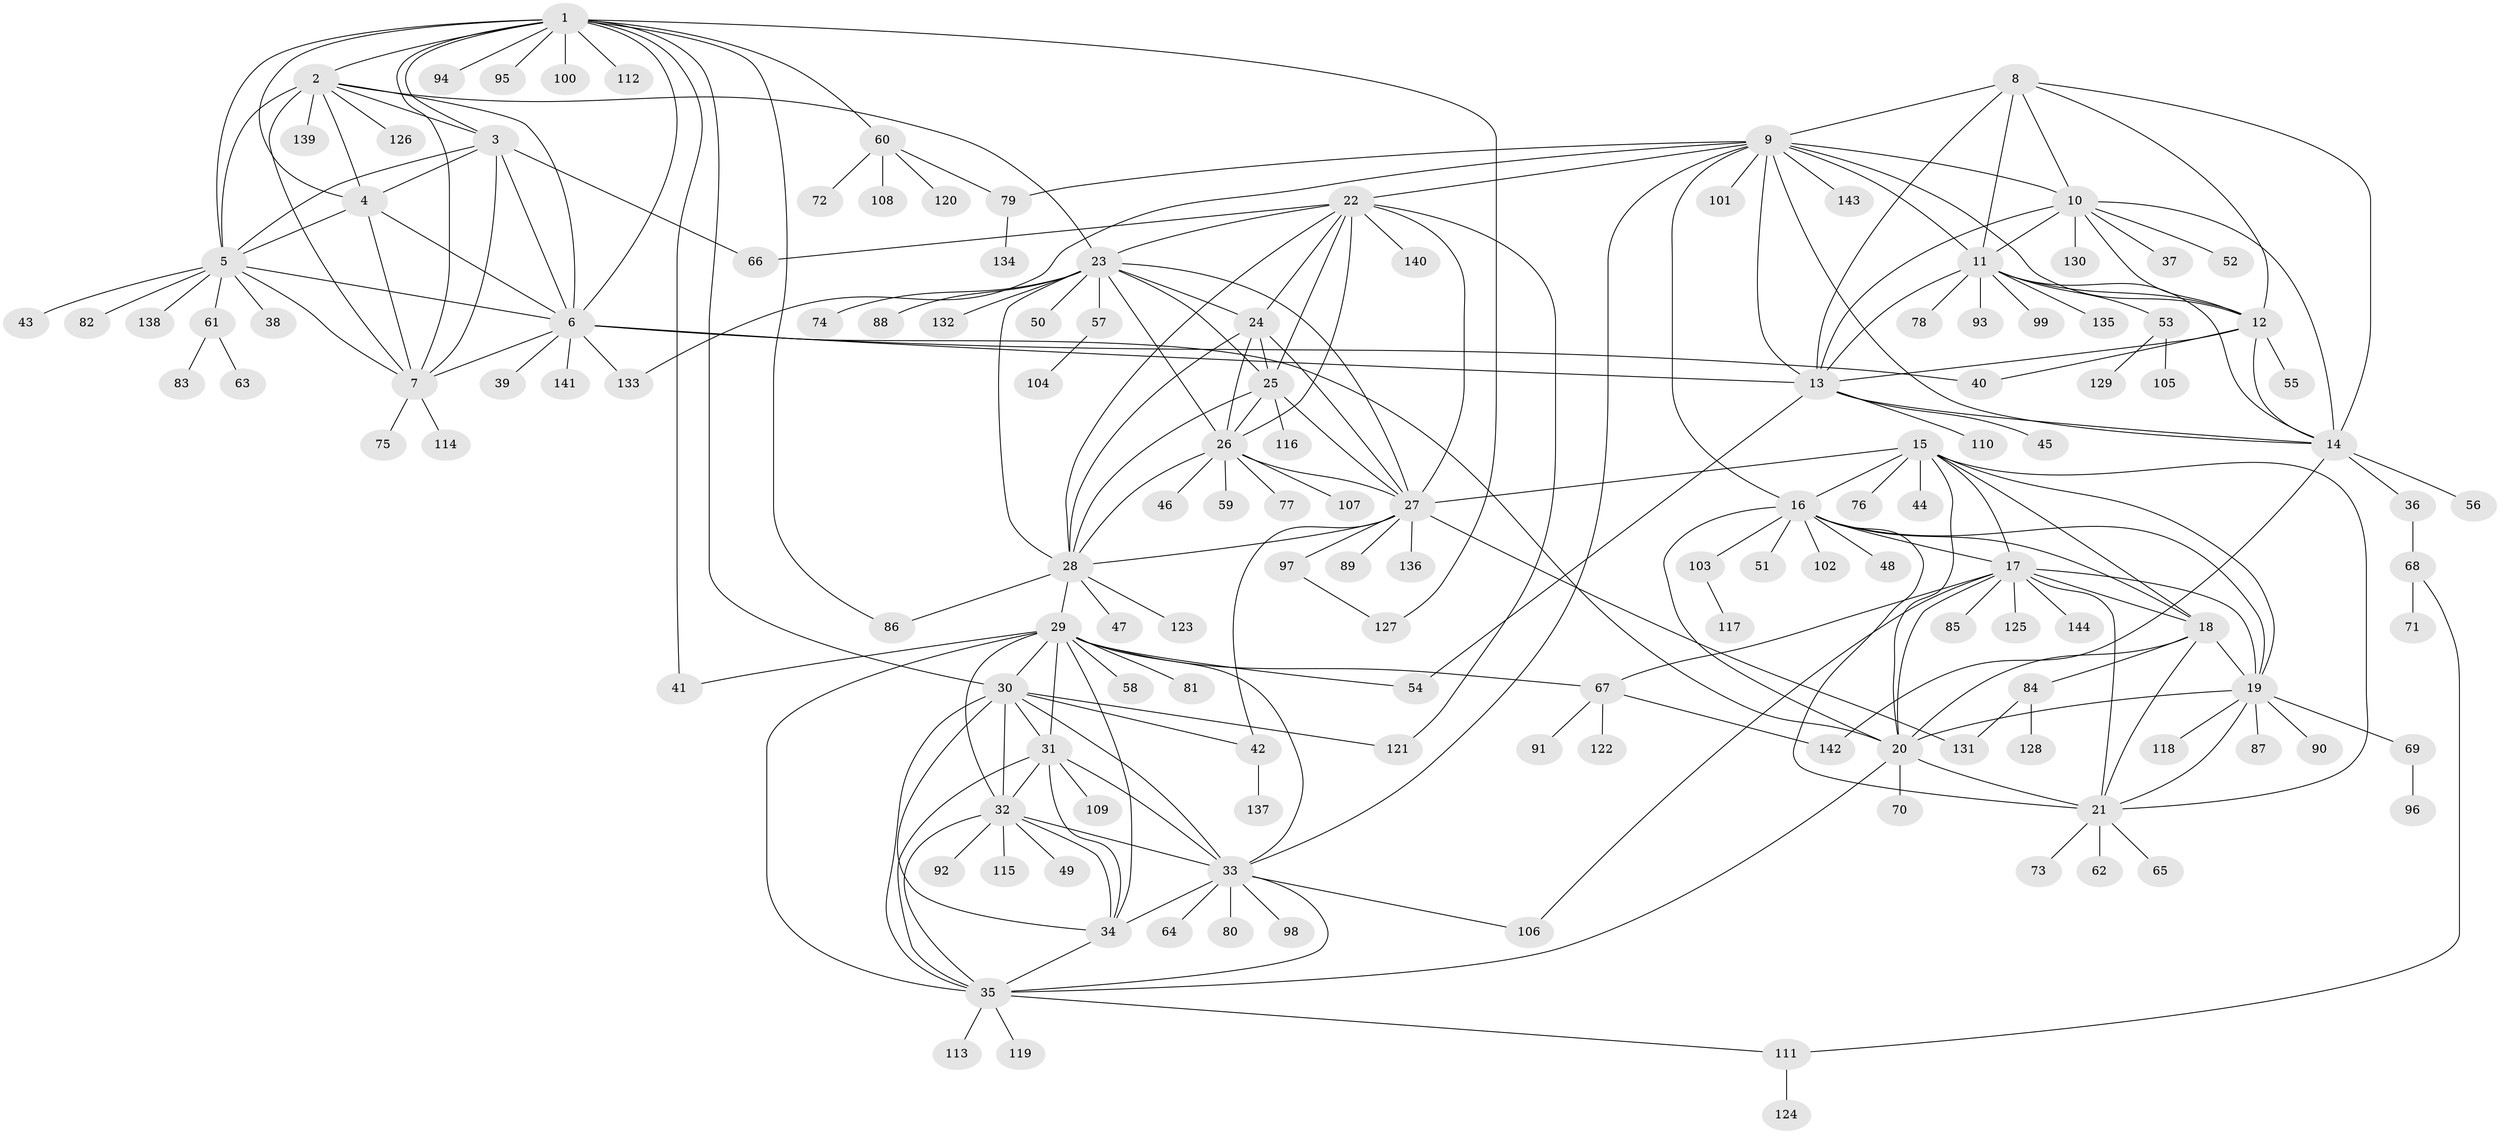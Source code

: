 // Generated by graph-tools (version 1.1) at 2025/26/03/09/25 03:26:34]
// undirected, 144 vertices, 239 edges
graph export_dot {
graph [start="1"]
  node [color=gray90,style=filled];
  1;
  2;
  3;
  4;
  5;
  6;
  7;
  8;
  9;
  10;
  11;
  12;
  13;
  14;
  15;
  16;
  17;
  18;
  19;
  20;
  21;
  22;
  23;
  24;
  25;
  26;
  27;
  28;
  29;
  30;
  31;
  32;
  33;
  34;
  35;
  36;
  37;
  38;
  39;
  40;
  41;
  42;
  43;
  44;
  45;
  46;
  47;
  48;
  49;
  50;
  51;
  52;
  53;
  54;
  55;
  56;
  57;
  58;
  59;
  60;
  61;
  62;
  63;
  64;
  65;
  66;
  67;
  68;
  69;
  70;
  71;
  72;
  73;
  74;
  75;
  76;
  77;
  78;
  79;
  80;
  81;
  82;
  83;
  84;
  85;
  86;
  87;
  88;
  89;
  90;
  91;
  92;
  93;
  94;
  95;
  96;
  97;
  98;
  99;
  100;
  101;
  102;
  103;
  104;
  105;
  106;
  107;
  108;
  109;
  110;
  111;
  112;
  113;
  114;
  115;
  116;
  117;
  118;
  119;
  120;
  121;
  122;
  123;
  124;
  125;
  126;
  127;
  128;
  129;
  130;
  131;
  132;
  133;
  134;
  135;
  136;
  137;
  138;
  139;
  140;
  141;
  142;
  143;
  144;
  1 -- 2;
  1 -- 3;
  1 -- 4;
  1 -- 5;
  1 -- 6;
  1 -- 7;
  1 -- 30;
  1 -- 41;
  1 -- 60;
  1 -- 86;
  1 -- 94;
  1 -- 95;
  1 -- 100;
  1 -- 112;
  1 -- 127;
  2 -- 3;
  2 -- 4;
  2 -- 5;
  2 -- 6;
  2 -- 7;
  2 -- 23;
  2 -- 126;
  2 -- 139;
  3 -- 4;
  3 -- 5;
  3 -- 6;
  3 -- 7;
  3 -- 66;
  4 -- 5;
  4 -- 6;
  4 -- 7;
  5 -- 6;
  5 -- 7;
  5 -- 38;
  5 -- 43;
  5 -- 61;
  5 -- 82;
  5 -- 138;
  6 -- 7;
  6 -- 13;
  6 -- 20;
  6 -- 39;
  6 -- 40;
  6 -- 133;
  6 -- 141;
  7 -- 75;
  7 -- 114;
  8 -- 9;
  8 -- 10;
  8 -- 11;
  8 -- 12;
  8 -- 13;
  8 -- 14;
  9 -- 10;
  9 -- 11;
  9 -- 12;
  9 -- 13;
  9 -- 14;
  9 -- 16;
  9 -- 22;
  9 -- 33;
  9 -- 79;
  9 -- 101;
  9 -- 133;
  9 -- 143;
  10 -- 11;
  10 -- 12;
  10 -- 13;
  10 -- 14;
  10 -- 37;
  10 -- 52;
  10 -- 130;
  11 -- 12;
  11 -- 13;
  11 -- 14;
  11 -- 53;
  11 -- 78;
  11 -- 93;
  11 -- 99;
  11 -- 135;
  12 -- 13;
  12 -- 14;
  12 -- 40;
  12 -- 55;
  13 -- 14;
  13 -- 45;
  13 -- 54;
  13 -- 110;
  14 -- 36;
  14 -- 56;
  14 -- 142;
  15 -- 16;
  15 -- 17;
  15 -- 18;
  15 -- 19;
  15 -- 20;
  15 -- 21;
  15 -- 27;
  15 -- 44;
  15 -- 76;
  16 -- 17;
  16 -- 18;
  16 -- 19;
  16 -- 20;
  16 -- 21;
  16 -- 48;
  16 -- 51;
  16 -- 102;
  16 -- 103;
  17 -- 18;
  17 -- 19;
  17 -- 20;
  17 -- 21;
  17 -- 67;
  17 -- 85;
  17 -- 106;
  17 -- 125;
  17 -- 144;
  18 -- 19;
  18 -- 20;
  18 -- 21;
  18 -- 84;
  19 -- 20;
  19 -- 21;
  19 -- 69;
  19 -- 87;
  19 -- 90;
  19 -- 118;
  20 -- 21;
  20 -- 35;
  20 -- 70;
  21 -- 62;
  21 -- 65;
  21 -- 73;
  22 -- 23;
  22 -- 24;
  22 -- 25;
  22 -- 26;
  22 -- 27;
  22 -- 28;
  22 -- 66;
  22 -- 121;
  22 -- 140;
  23 -- 24;
  23 -- 25;
  23 -- 26;
  23 -- 27;
  23 -- 28;
  23 -- 50;
  23 -- 57;
  23 -- 74;
  23 -- 88;
  23 -- 132;
  24 -- 25;
  24 -- 26;
  24 -- 27;
  24 -- 28;
  25 -- 26;
  25 -- 27;
  25 -- 28;
  25 -- 116;
  26 -- 27;
  26 -- 28;
  26 -- 46;
  26 -- 59;
  26 -- 77;
  26 -- 107;
  27 -- 28;
  27 -- 42;
  27 -- 89;
  27 -- 97;
  27 -- 131;
  27 -- 136;
  28 -- 29;
  28 -- 47;
  28 -- 86;
  28 -- 123;
  29 -- 30;
  29 -- 31;
  29 -- 32;
  29 -- 33;
  29 -- 34;
  29 -- 35;
  29 -- 41;
  29 -- 54;
  29 -- 58;
  29 -- 67;
  29 -- 81;
  30 -- 31;
  30 -- 32;
  30 -- 33;
  30 -- 34;
  30 -- 35;
  30 -- 42;
  30 -- 121;
  31 -- 32;
  31 -- 33;
  31 -- 34;
  31 -- 35;
  31 -- 109;
  32 -- 33;
  32 -- 34;
  32 -- 35;
  32 -- 49;
  32 -- 92;
  32 -- 115;
  33 -- 34;
  33 -- 35;
  33 -- 64;
  33 -- 80;
  33 -- 98;
  33 -- 106;
  34 -- 35;
  35 -- 111;
  35 -- 113;
  35 -- 119;
  36 -- 68;
  42 -- 137;
  53 -- 105;
  53 -- 129;
  57 -- 104;
  60 -- 72;
  60 -- 79;
  60 -- 108;
  60 -- 120;
  61 -- 63;
  61 -- 83;
  67 -- 91;
  67 -- 122;
  67 -- 142;
  68 -- 71;
  68 -- 111;
  69 -- 96;
  79 -- 134;
  84 -- 128;
  84 -- 131;
  97 -- 127;
  103 -- 117;
  111 -- 124;
}
